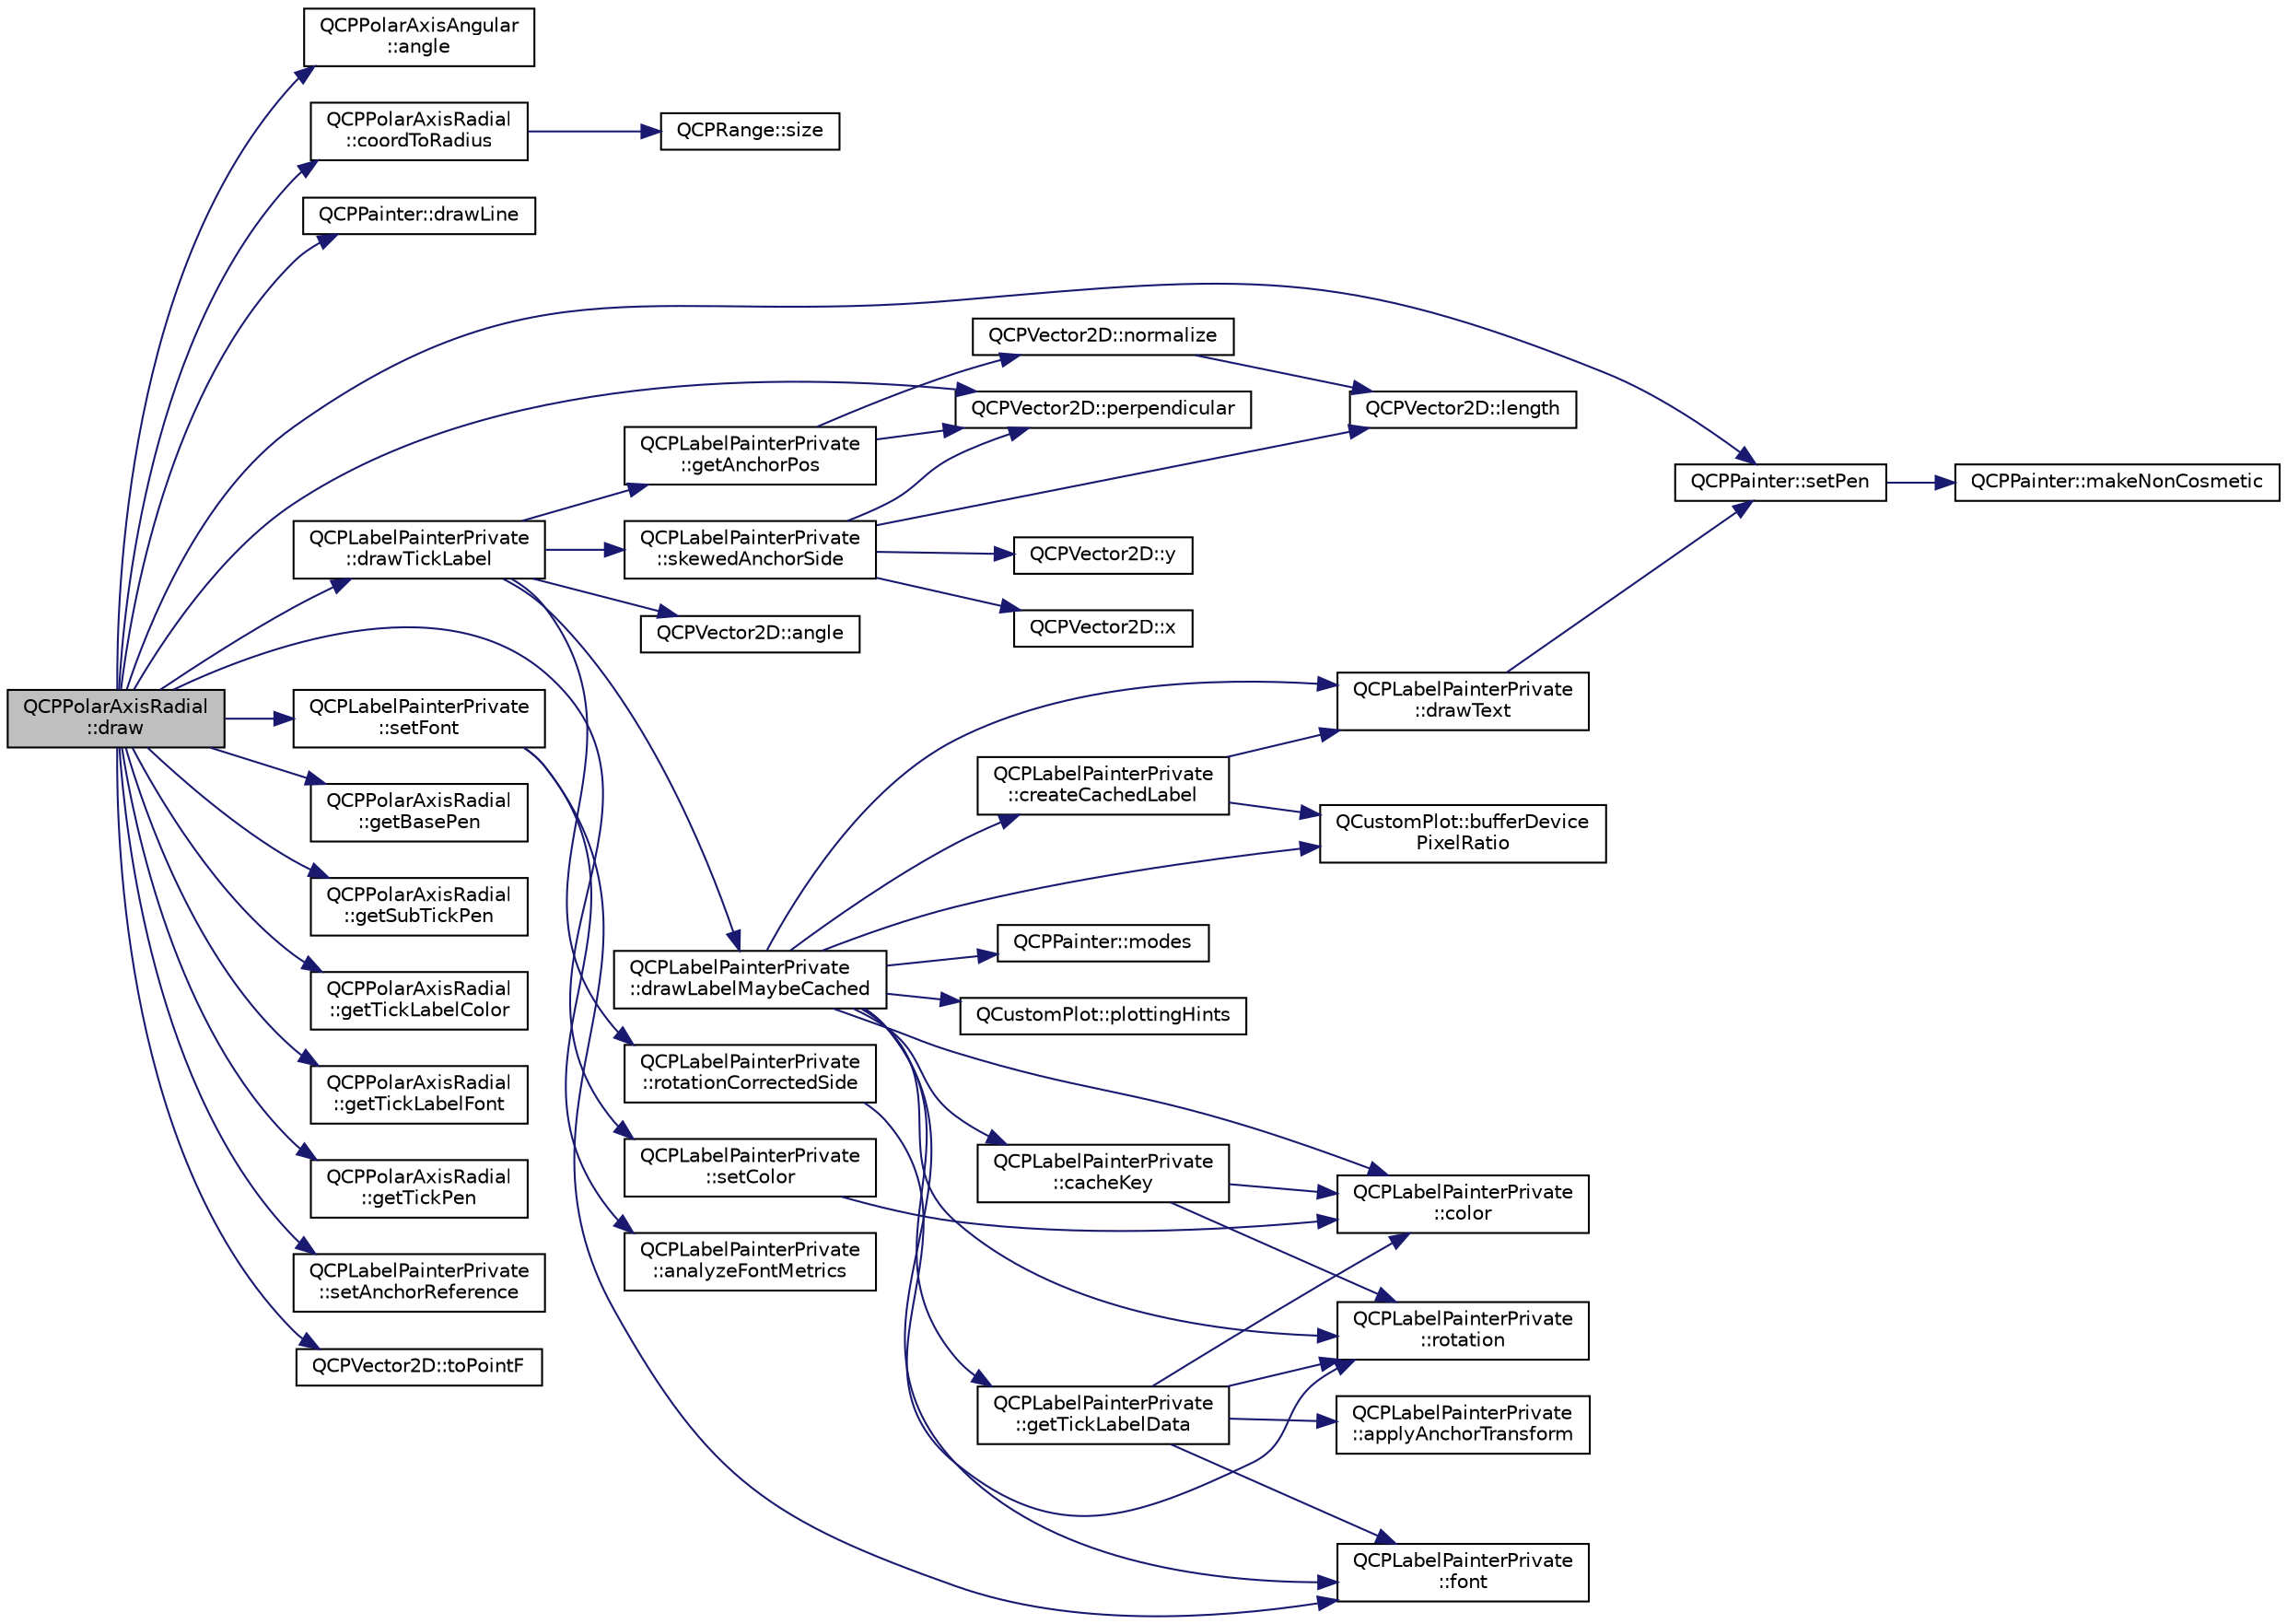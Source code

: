 digraph "QCPPolarAxisRadial::draw"
{
 // LATEX_PDF_SIZE
  edge [fontname="Helvetica",fontsize="10",labelfontname="Helvetica",labelfontsize="10"];
  node [fontname="Helvetica",fontsize="10",shape=record];
  rankdir="LR";
  Node1 [label="QCPPolarAxisRadial\l::draw",height=0.2,width=0.4,color="black", fillcolor="grey75", style="filled", fontcolor="black",tooltip=" "];
  Node1 -> Node2 [color="midnightblue",fontsize="10",style="solid",fontname="Helvetica"];
  Node2 [label="QCPPolarAxisAngular\l::angle",height=0.2,width=0.4,color="black", fillcolor="white", style="filled",URL="$classQCPPolarAxisAngular.html#a015e61ecbab17615243b3006972fedd0",tooltip=" "];
  Node1 -> Node3 [color="midnightblue",fontsize="10",style="solid",fontname="Helvetica"];
  Node3 [label="QCPPolarAxisRadial\l::coordToRadius",height=0.2,width=0.4,color="black", fillcolor="white", style="filled",URL="$classQCPPolarAxisRadial.html#a1e36010478515adb6dd245ef74060868",tooltip=" "];
  Node3 -> Node4 [color="midnightblue",fontsize="10",style="solid",fontname="Helvetica"];
  Node4 [label="QCPRange::size",height=0.2,width=0.4,color="black", fillcolor="white", style="filled",URL="$classQCPRange.html#a62326e7cc4316b96df6a60813230e63f",tooltip=" "];
  Node1 -> Node5 [color="midnightblue",fontsize="10",style="solid",fontname="Helvetica"];
  Node5 [label="QCPPainter::drawLine",height=0.2,width=0.4,color="black", fillcolor="white", style="filled",URL="$classQCPPainter.html#a0b4b1b9bd495e182c731774dc800e6e0",tooltip=" "];
  Node1 -> Node6 [color="midnightblue",fontsize="10",style="solid",fontname="Helvetica"];
  Node6 [label="QCPLabelPainterPrivate\l::drawTickLabel",height=0.2,width=0.4,color="black", fillcolor="white", style="filled",URL="$classQCPLabelPainterPrivate.html#a0fc131025d187102325143644fff785f",tooltip=" "];
  Node6 -> Node7 [color="midnightblue",fontsize="10",style="solid",fontname="Helvetica"];
  Node7 [label="QCPVector2D::angle",height=0.2,width=0.4,color="black", fillcolor="white", style="filled",URL="$classQCPVector2D.html#a2d3ff018ba2aca0ac0d15db35d45a4de",tooltip=" "];
  Node6 -> Node8 [color="midnightblue",fontsize="10",style="solid",fontname="Helvetica"];
  Node8 [label="QCPLabelPainterPrivate\l::drawLabelMaybeCached",height=0.2,width=0.4,color="black", fillcolor="white", style="filled",URL="$classQCPLabelPainterPrivate.html#acbd502e7cdacd74df52a74533f854112",tooltip=" "];
  Node8 -> Node9 [color="midnightblue",fontsize="10",style="solid",fontname="Helvetica"];
  Node9 [label="QCustomPlot::bufferDevice\lPixelRatio",height=0.2,width=0.4,color="black", fillcolor="white", style="filled",URL="$classQCustomPlot.html#a53d35abe0f576f9838cde5d0bee47657",tooltip=" "];
  Node8 -> Node10 [color="midnightblue",fontsize="10",style="solid",fontname="Helvetica"];
  Node10 [label="QCPLabelPainterPrivate\l::cacheKey",height=0.2,width=0.4,color="black", fillcolor="white", style="filled",URL="$classQCPLabelPainterPrivate.html#afb364f2a2c031eba2a5d29d4f15e8ac0",tooltip=" "];
  Node10 -> Node11 [color="midnightblue",fontsize="10",style="solid",fontname="Helvetica"];
  Node11 [label="QCPLabelPainterPrivate\l::color",height=0.2,width=0.4,color="black", fillcolor="white", style="filled",URL="$classQCPLabelPainterPrivate.html#a2ec0bb5acdfbf0cc415a04b516596598",tooltip=" "];
  Node10 -> Node12 [color="midnightblue",fontsize="10",style="solid",fontname="Helvetica"];
  Node12 [label="QCPLabelPainterPrivate\l::rotation",height=0.2,width=0.4,color="black", fillcolor="white", style="filled",URL="$classQCPLabelPainterPrivate.html#a277c90ccb57b40e0e573126bd9169174",tooltip=" "];
  Node8 -> Node11 [color="midnightblue",fontsize="10",style="solid",fontname="Helvetica"];
  Node8 -> Node13 [color="midnightblue",fontsize="10",style="solid",fontname="Helvetica"];
  Node13 [label="QCPLabelPainterPrivate\l::createCachedLabel",height=0.2,width=0.4,color="black", fillcolor="white", style="filled",URL="$classQCPLabelPainterPrivate.html#a9e27774565f186f0c4abbbd3f2e6c766",tooltip=" "];
  Node13 -> Node9 [color="midnightblue",fontsize="10",style="solid",fontname="Helvetica"];
  Node13 -> Node14 [color="midnightblue",fontsize="10",style="solid",fontname="Helvetica"];
  Node14 [label="QCPLabelPainterPrivate\l::drawText",height=0.2,width=0.4,color="black", fillcolor="white", style="filled",URL="$classQCPLabelPainterPrivate.html#acaa4d01629c6939282993bf44eb0974d",tooltip=" "];
  Node14 -> Node15 [color="midnightblue",fontsize="10",style="solid",fontname="Helvetica"];
  Node15 [label="QCPPainter::setPen",height=0.2,width=0.4,color="black", fillcolor="white", style="filled",URL="$classQCPPainter.html#af9c7a4cd1791403901f8c5b82a150195",tooltip=" "];
  Node15 -> Node16 [color="midnightblue",fontsize="10",style="solid",fontname="Helvetica"];
  Node16 [label="QCPPainter::makeNonCosmetic",height=0.2,width=0.4,color="black", fillcolor="white", style="filled",URL="$classQCPPainter.html#a7e63fbcf47e35c6f2ecd11b8fef7c7d8",tooltip=" "];
  Node8 -> Node14 [color="midnightblue",fontsize="10",style="solid",fontname="Helvetica"];
  Node8 -> Node17 [color="midnightblue",fontsize="10",style="solid",fontname="Helvetica"];
  Node17 [label="QCPLabelPainterPrivate\l::font",height=0.2,width=0.4,color="black", fillcolor="white", style="filled",URL="$classQCPLabelPainterPrivate.html#aaf5c2671c285fa3f8c0491ea712fd98e",tooltip=" "];
  Node8 -> Node18 [color="midnightblue",fontsize="10",style="solid",fontname="Helvetica"];
  Node18 [label="QCPLabelPainterPrivate\l::getTickLabelData",height=0.2,width=0.4,color="black", fillcolor="white", style="filled",URL="$classQCPLabelPainterPrivate.html#ada8cc30c2d8858c2ba668c7cab325bf8",tooltip=" "];
  Node18 -> Node19 [color="midnightblue",fontsize="10",style="solid",fontname="Helvetica"];
  Node19 [label="QCPLabelPainterPrivate\l::applyAnchorTransform",height=0.2,width=0.4,color="black", fillcolor="white", style="filled",URL="$classQCPLabelPainterPrivate.html#ad4ef56482abdb53c80af35344556cb43",tooltip=" "];
  Node18 -> Node11 [color="midnightblue",fontsize="10",style="solid",fontname="Helvetica"];
  Node18 -> Node17 [color="midnightblue",fontsize="10",style="solid",fontname="Helvetica"];
  Node18 -> Node12 [color="midnightblue",fontsize="10",style="solid",fontname="Helvetica"];
  Node8 -> Node20 [color="midnightblue",fontsize="10",style="solid",fontname="Helvetica"];
  Node20 [label="QCPPainter::modes",height=0.2,width=0.4,color="black", fillcolor="white", style="filled",URL="$classQCPPainter.html#aef102658219b24165f7ee2aad1b9e48f",tooltip=" "];
  Node8 -> Node21 [color="midnightblue",fontsize="10",style="solid",fontname="Helvetica"];
  Node21 [label="QCustomPlot::plottingHints",height=0.2,width=0.4,color="black", fillcolor="white", style="filled",URL="$classQCustomPlot.html#ac724f4075822f74f7b676a790095b877",tooltip=" "];
  Node8 -> Node12 [color="midnightblue",fontsize="10",style="solid",fontname="Helvetica"];
  Node6 -> Node22 [color="midnightblue",fontsize="10",style="solid",fontname="Helvetica"];
  Node22 [label="QCPLabelPainterPrivate\l::getAnchorPos",height=0.2,width=0.4,color="black", fillcolor="white", style="filled",URL="$classQCPLabelPainterPrivate.html#afc4ff1eea0863847a5a92d6036d06b69",tooltip=" "];
  Node22 -> Node23 [color="midnightblue",fontsize="10",style="solid",fontname="Helvetica"];
  Node23 [label="QCPVector2D::normalize",height=0.2,width=0.4,color="black", fillcolor="white", style="filled",URL="$classQCPVector2D.html#ad83268be370685c2a0630acc0fb1a425",tooltip=" "];
  Node23 -> Node24 [color="midnightblue",fontsize="10",style="solid",fontname="Helvetica"];
  Node24 [label="QCPVector2D::length",height=0.2,width=0.4,color="black", fillcolor="white", style="filled",URL="$classQCPVector2D.html#a10adb5ab031fe94f0b64a3c5aefb552e",tooltip=" "];
  Node22 -> Node25 [color="midnightblue",fontsize="10",style="solid",fontname="Helvetica"];
  Node25 [label="QCPVector2D::perpendicular",height=0.2,width=0.4,color="black", fillcolor="white", style="filled",URL="$classQCPVector2D.html#a0e08d09f9027784237e302e32290b001",tooltip=" "];
  Node6 -> Node26 [color="midnightblue",fontsize="10",style="solid",fontname="Helvetica"];
  Node26 [label="QCPLabelPainterPrivate\l::rotationCorrectedSide",height=0.2,width=0.4,color="black", fillcolor="white", style="filled",URL="$classQCPLabelPainterPrivate.html#aa22c578f274da70fe39b5484545c2306",tooltip=" "];
  Node26 -> Node12 [color="midnightblue",fontsize="10",style="solid",fontname="Helvetica"];
  Node6 -> Node27 [color="midnightblue",fontsize="10",style="solid",fontname="Helvetica"];
  Node27 [label="QCPLabelPainterPrivate\l::skewedAnchorSide",height=0.2,width=0.4,color="black", fillcolor="white", style="filled",URL="$classQCPLabelPainterPrivate.html#a8dca51bada4aafc93d4d07a04fb878ed",tooltip=" "];
  Node27 -> Node24 [color="midnightblue",fontsize="10",style="solid",fontname="Helvetica"];
  Node27 -> Node25 [color="midnightblue",fontsize="10",style="solid",fontname="Helvetica"];
  Node27 -> Node28 [color="midnightblue",fontsize="10",style="solid",fontname="Helvetica"];
  Node28 [label="QCPVector2D::x",height=0.2,width=0.4,color="black", fillcolor="white", style="filled",URL="$classQCPVector2D.html#a4a099e1f9788d52cb46deb8139aa6195",tooltip=" "];
  Node27 -> Node29 [color="midnightblue",fontsize="10",style="solid",fontname="Helvetica"];
  Node29 [label="QCPVector2D::y",height=0.2,width=0.4,color="black", fillcolor="white", style="filled",URL="$classQCPVector2D.html#a6398fb643ba380d7961a4b208f4eecf1",tooltip=" "];
  Node1 -> Node30 [color="midnightblue",fontsize="10",style="solid",fontname="Helvetica"];
  Node30 [label="QCPPolarAxisRadial\l::getBasePen",height=0.2,width=0.4,color="black", fillcolor="white", style="filled",URL="$classQCPPolarAxisRadial.html#ae4f33236bbe9ee2aec63dfca90b3b33e",tooltip=" "];
  Node1 -> Node31 [color="midnightblue",fontsize="10",style="solid",fontname="Helvetica"];
  Node31 [label="QCPPolarAxisRadial\l::getSubTickPen",height=0.2,width=0.4,color="black", fillcolor="white", style="filled",URL="$classQCPPolarAxisRadial.html#a5e6eb6bc05903dec434838f63739c30f",tooltip=" "];
  Node1 -> Node32 [color="midnightblue",fontsize="10",style="solid",fontname="Helvetica"];
  Node32 [label="QCPPolarAxisRadial\l::getTickLabelColor",height=0.2,width=0.4,color="black", fillcolor="white", style="filled",URL="$classQCPPolarAxisRadial.html#ab03f75c267ea6695748cd039f6e02474",tooltip=" "];
  Node1 -> Node33 [color="midnightblue",fontsize="10",style="solid",fontname="Helvetica"];
  Node33 [label="QCPPolarAxisRadial\l::getTickLabelFont",height=0.2,width=0.4,color="black", fillcolor="white", style="filled",URL="$classQCPPolarAxisRadial.html#a65f04cd8c585991137c319fdaf026d0d",tooltip=" "];
  Node1 -> Node34 [color="midnightblue",fontsize="10",style="solid",fontname="Helvetica"];
  Node34 [label="QCPPolarAxisRadial\l::getTickPen",height=0.2,width=0.4,color="black", fillcolor="white", style="filled",URL="$classQCPPolarAxisRadial.html#a5823ff936700df164ce59e1958070bd6",tooltip=" "];
  Node1 -> Node25 [color="midnightblue",fontsize="10",style="solid",fontname="Helvetica"];
  Node1 -> Node35 [color="midnightblue",fontsize="10",style="solid",fontname="Helvetica"];
  Node35 [label="QCPLabelPainterPrivate\l::setAnchorReference",height=0.2,width=0.4,color="black", fillcolor="white", style="filled",URL="$classQCPLabelPainterPrivate.html#a91afda85b491aef82c4a6f87da7d640e",tooltip=" "];
  Node1 -> Node36 [color="midnightblue",fontsize="10",style="solid",fontname="Helvetica"];
  Node36 [label="QCPLabelPainterPrivate\l::setColor",height=0.2,width=0.4,color="black", fillcolor="white", style="filled",URL="$classQCPLabelPainterPrivate.html#af9d3eb6c96c1fee4024a8a3a3115a4bf",tooltip=" "];
  Node36 -> Node11 [color="midnightblue",fontsize="10",style="solid",fontname="Helvetica"];
  Node1 -> Node37 [color="midnightblue",fontsize="10",style="solid",fontname="Helvetica"];
  Node37 [label="QCPLabelPainterPrivate\l::setFont",height=0.2,width=0.4,color="black", fillcolor="white", style="filled",URL="$classQCPLabelPainterPrivate.html#a935113c39f0754e82a3e1da657b75a39",tooltip=" "];
  Node37 -> Node38 [color="midnightblue",fontsize="10",style="solid",fontname="Helvetica"];
  Node38 [label="QCPLabelPainterPrivate\l::analyzeFontMetrics",height=0.2,width=0.4,color="black", fillcolor="white", style="filled",URL="$classQCPLabelPainterPrivate.html#a3af49398352e1170072a68f326f01bc6",tooltip=" "];
  Node37 -> Node17 [color="midnightblue",fontsize="10",style="solid",fontname="Helvetica"];
  Node1 -> Node15 [color="midnightblue",fontsize="10",style="solid",fontname="Helvetica"];
  Node1 -> Node39 [color="midnightblue",fontsize="10",style="solid",fontname="Helvetica"];
  Node39 [label="QCPVector2D::toPointF",height=0.2,width=0.4,color="black", fillcolor="white", style="filled",URL="$classQCPVector2D.html#acd7af3f4a62833ada58be3f3021dbbac",tooltip=" "];
}
